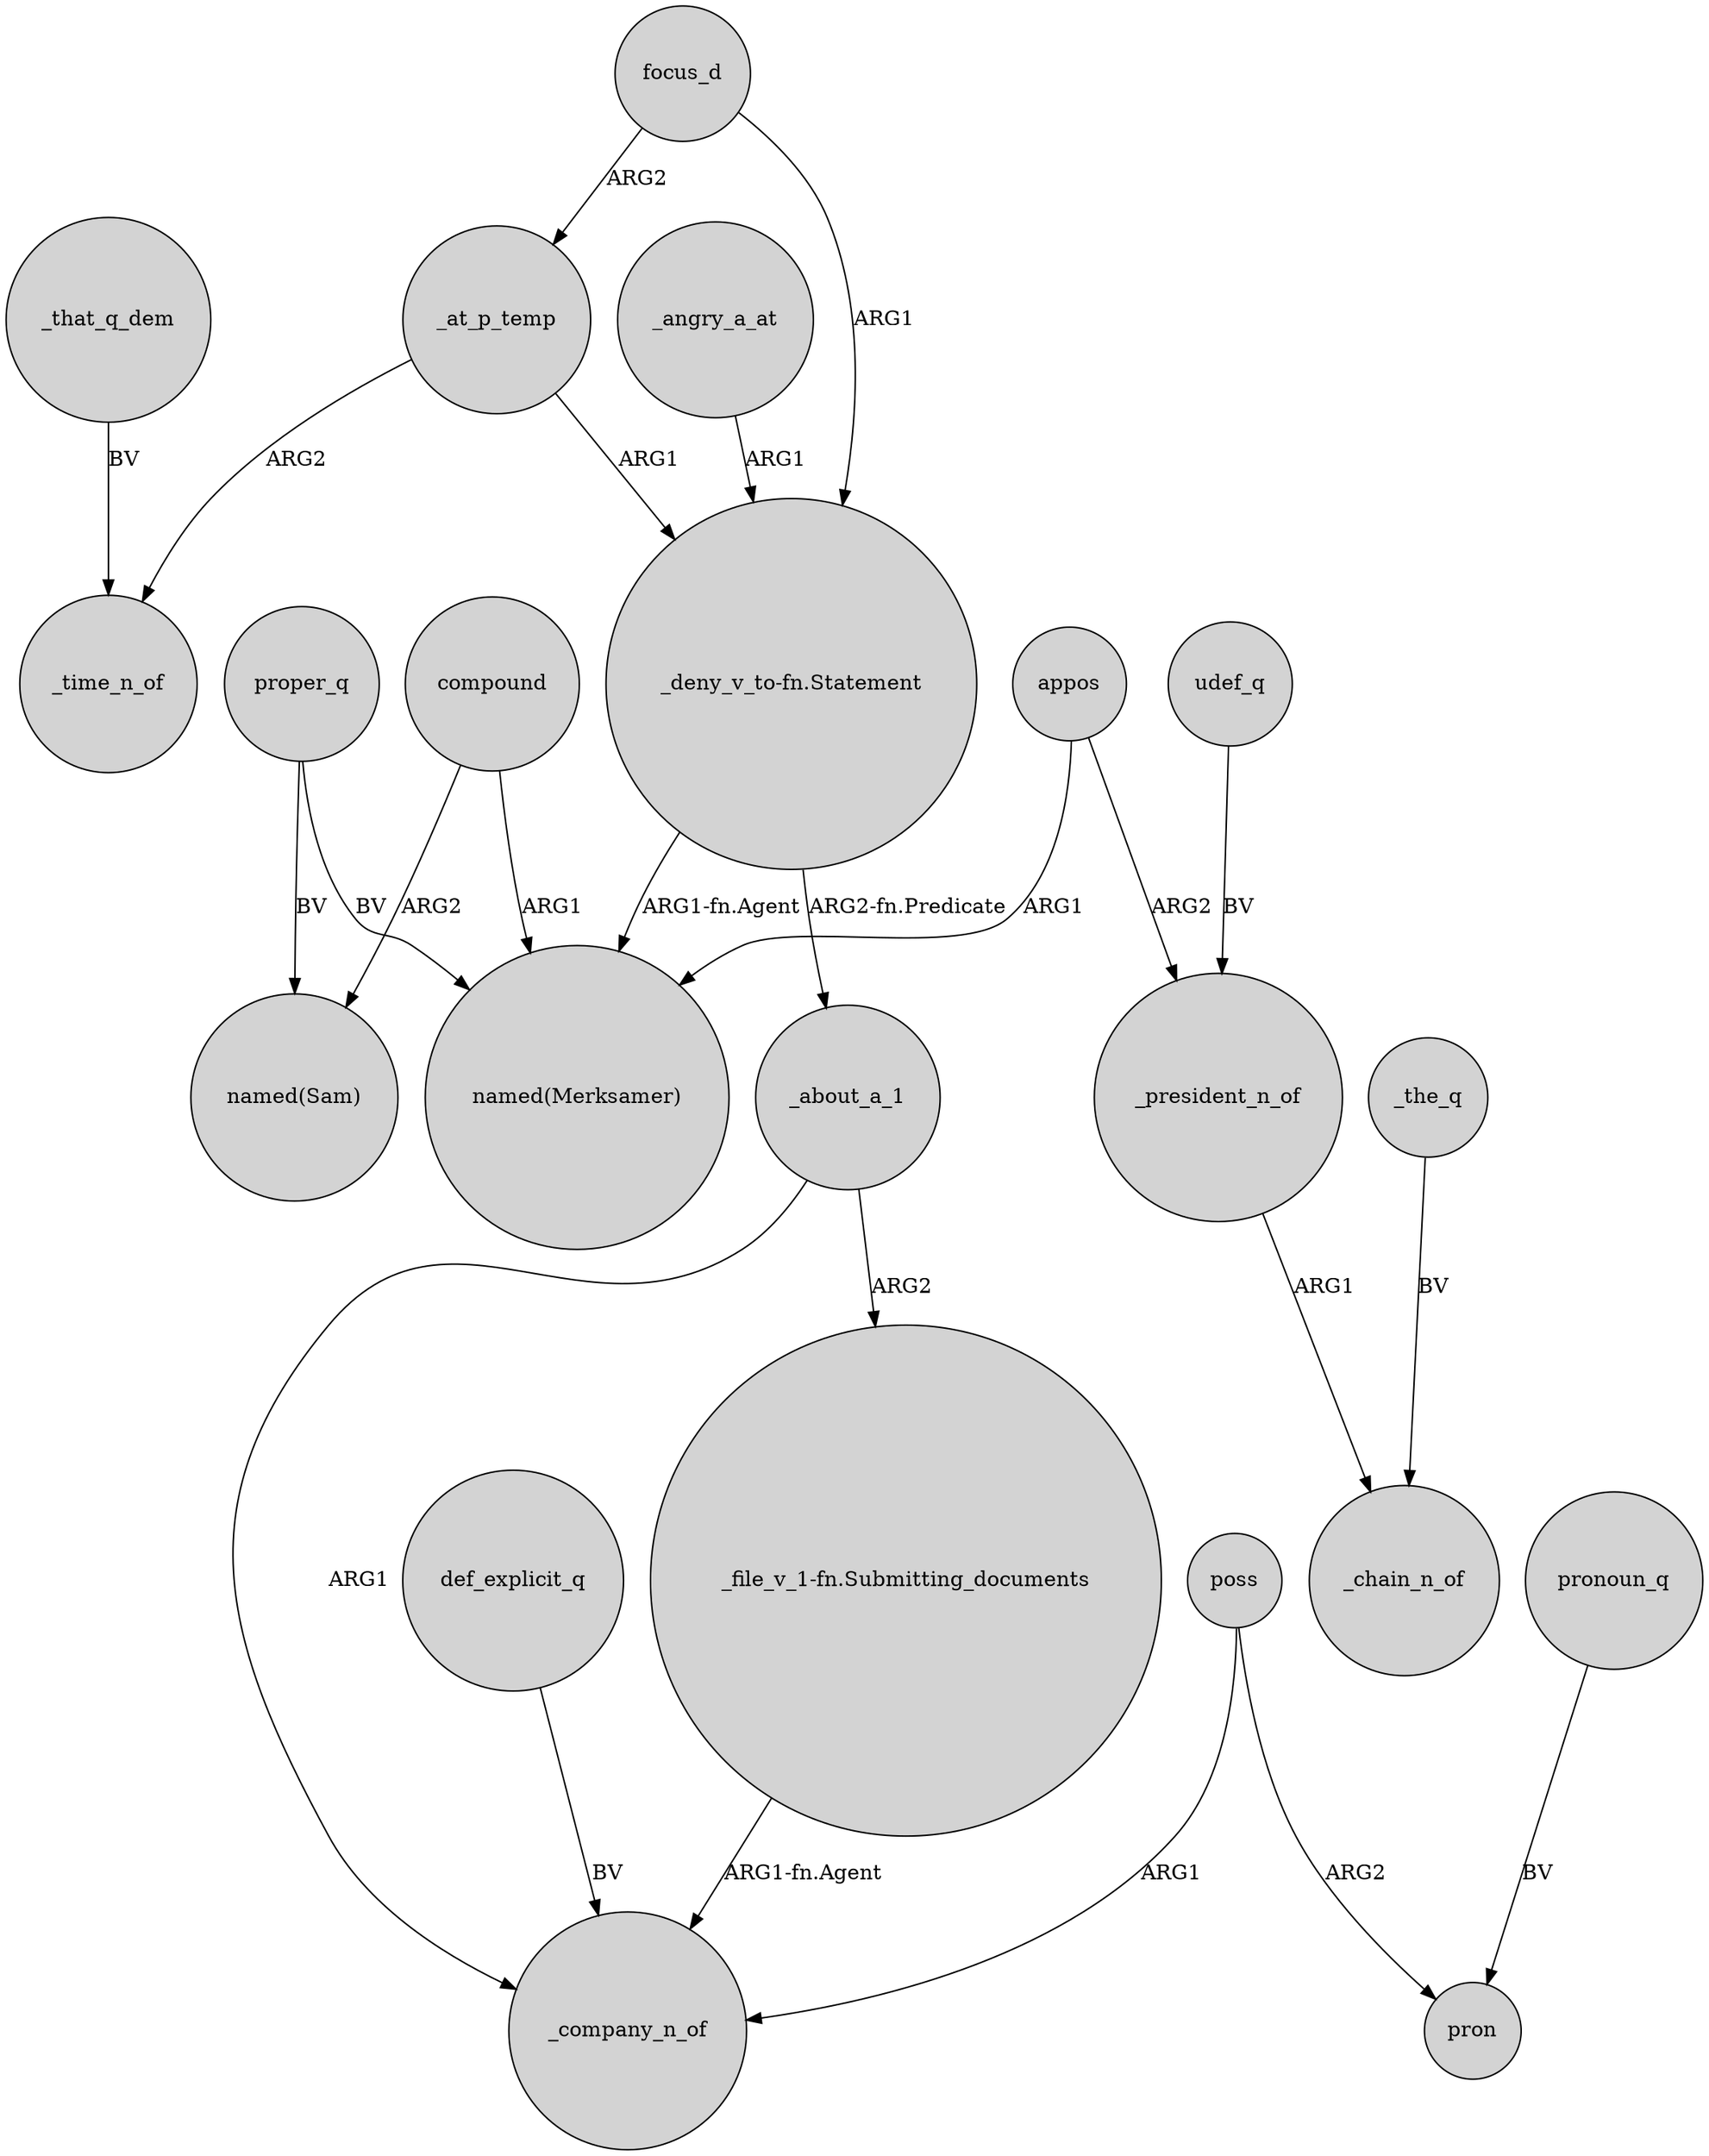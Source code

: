 digraph {
	node [shape=circle style=filled]
	focus_d -> _at_p_temp [label=ARG2]
	compound -> "named(Merksamer)" [label=ARG1]
	_about_a_1 -> _company_n_of [label=ARG1]
	_that_q_dem -> _time_n_of [label=BV]
	compound -> "named(Sam)" [label=ARG2]
	_at_p_temp -> "_deny_v_to-fn.Statement" [label=ARG1]
	poss -> pron [label=ARG2]
	_at_p_temp -> _time_n_of [label=ARG2]
	appos -> "named(Merksamer)" [label=ARG1]
	def_explicit_q -> _company_n_of [label=BV]
	appos -> _president_n_of [label=ARG2]
	pronoun_q -> pron [label=BV]
	proper_q -> "named(Sam)" [label=BV]
	udef_q -> _president_n_of [label=BV]
	_the_q -> _chain_n_of [label=BV]
	_angry_a_at -> "_deny_v_to-fn.Statement" [label=ARG1]
	"_file_v_1-fn.Submitting_documents" -> _company_n_of [label="ARG1-fn.Agent"]
	"_deny_v_to-fn.Statement" -> "named(Merksamer)" [label="ARG1-fn.Agent"]
	proper_q -> "named(Merksamer)" [label=BV]
	poss -> _company_n_of [label=ARG1]
	focus_d -> "_deny_v_to-fn.Statement" [label=ARG1]
	_president_n_of -> _chain_n_of [label=ARG1]
	"_deny_v_to-fn.Statement" -> _about_a_1 [label="ARG2-fn.Predicate"]
	_about_a_1 -> "_file_v_1-fn.Submitting_documents" [label=ARG2]
}

